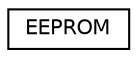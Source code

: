 digraph "Graphical Class Hierarchy"
{
  edge [fontname="Helvetica",fontsize="10",labelfontname="Helvetica",labelfontsize="10"];
  node [fontname="Helvetica",fontsize="10",shape=record];
  rankdir="LR";
  Node1 [label="EEPROM",height=0.2,width=0.4,color="black", fillcolor="white", style="filled",URL="$classEEPROM.html",tooltip="Access I2C EEPROMs. "];
}
